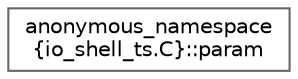 digraph "Graphical Class Hierarchy"
{
 // INTERACTIVE_SVG=YES
 // LATEX_PDF_SIZE
  bgcolor="transparent";
  edge [fontname=Helvetica,fontsize=10,labelfontname=Helvetica,labelfontsize=10];
  node [fontname=Helvetica,fontsize=10,shape=box,height=0.2,width=0.4];
  rankdir="LR";
  Node0 [id="Node000000",label="anonymous_namespace\l\{io_shell_ts.C\}::param",height=0.2,width=0.4,color="grey40", fillcolor="white", style="filled",URL="$structanonymous__namespace_02io__shell__ts_8C_03_1_1param.html",tooltip=" "];
}
